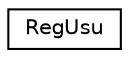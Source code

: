 digraph "Representación gráfica de la clase"
{
  edge [fontname="Helvetica",fontsize="10",labelfontname="Helvetica",labelfontsize="10"];
  node [fontname="Helvetica",fontsize="10",shape=record];
  rankdir="LR";
  Node0 [label="RegUsu",height=0.2,width=0.4,color="black", fillcolor="white", style="filled",URL="$structRegUsu.html",tooltip="Estructura que con variables de tipo char e int que nos servirá para poder trabajar con los ficheros ..."];
}
